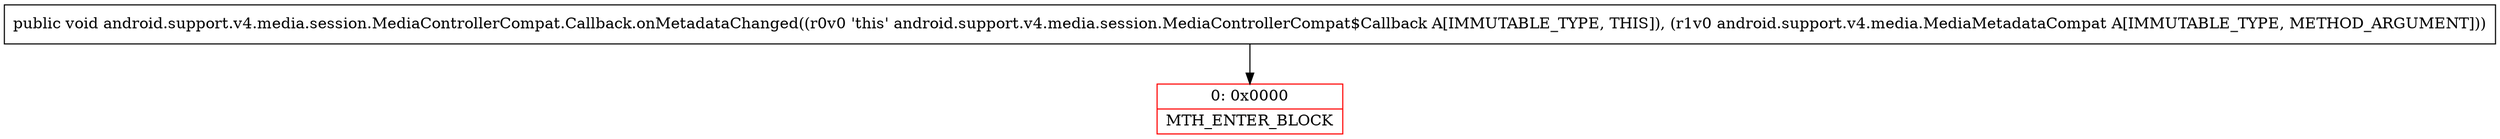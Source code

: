 digraph "CFG forandroid.support.v4.media.session.MediaControllerCompat.Callback.onMetadataChanged(Landroid\/support\/v4\/media\/MediaMetadataCompat;)V" {
subgraph cluster_Region_1364206013 {
label = "R(0)";
node [shape=record,color=blue];
}
Node_0 [shape=record,color=red,label="{0\:\ 0x0000|MTH_ENTER_BLOCK\l}"];
MethodNode[shape=record,label="{public void android.support.v4.media.session.MediaControllerCompat.Callback.onMetadataChanged((r0v0 'this' android.support.v4.media.session.MediaControllerCompat$Callback A[IMMUTABLE_TYPE, THIS]), (r1v0 android.support.v4.media.MediaMetadataCompat A[IMMUTABLE_TYPE, METHOD_ARGUMENT])) }"];
MethodNode -> Node_0;
}

